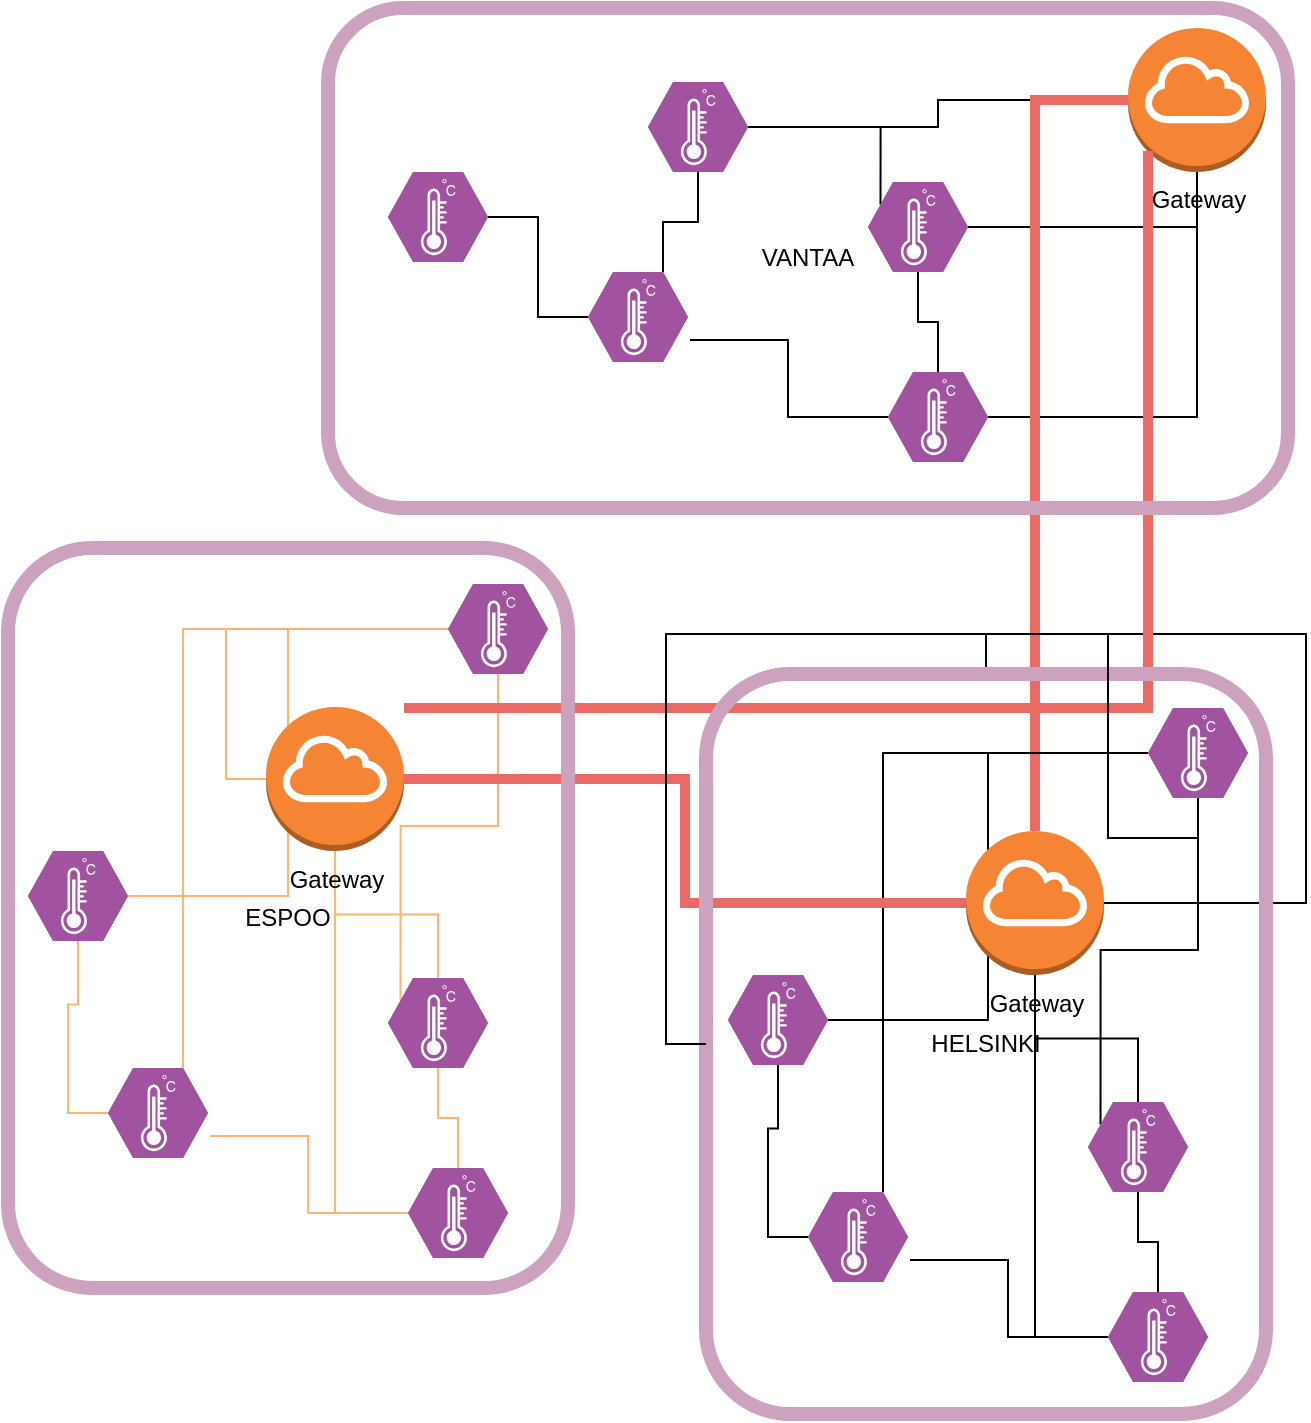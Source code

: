 <mxfile version="14.5.1" type="device"><diagram id="gtruSuKfJ2QO4LXQmoco" name="Seite-1"><mxGraphModel dx="1502" dy="1982" grid="1" gridSize="10" guides="1" tooltips="1" connect="1" arrows="1" fold="1" page="1" pageScale="1" pageWidth="827" pageHeight="1169" math="0" shadow="0"><root><mxCell id="0"/><mxCell id="1" parent="0"/><mxCell id="PXhXr3SnzrlYuE6wAPmO-10" style="edgeStyle=orthogonalEdgeStyle;rounded=0;orthogonalLoop=1;jettySize=auto;html=1;entryX=0;entryY=0.5;entryDx=0;entryDy=0;entryPerimeter=0;endArrow=none;endFill=0;" edge="1" parent="1" source="PXhXr3SnzrlYuE6wAPmO-1" target="PXhXr3SnzrlYuE6wAPmO-3"><mxGeometry relative="1" as="geometry"/></mxCell><mxCell id="PXhXr3SnzrlYuE6wAPmO-1" value="" style="verticalLabelPosition=bottom;html=1;fillColor=#A153A0;strokeColor=#ffffff;verticalAlign=top;align=center;points=[[0,0.5,0],[0.125,0.25,0],[0.25,0,0],[0.5,0,0],[0.75,0,0],[0.875,0.25,0],[1,0.5,0],[0.875,0.75,0],[0.75,1,0],[0.5,1,0],[0.125,0.75,0]];pointerEvents=1;shape=mxgraph.cisco_safe.compositeIcon;bgIcon=mxgraph.cisco_safe.design.blank_device;resIcon=mxgraph.cisco_safe.design.sensor;" vertex="1" parent="1"><mxGeometry x="480" y="42" width="50" height="45" as="geometry"/></mxCell><mxCell id="PXhXr3SnzrlYuE6wAPmO-8" style="edgeStyle=orthogonalEdgeStyle;rounded=0;orthogonalLoop=1;jettySize=auto;html=1;entryX=0.125;entryY=0.25;entryDx=0;entryDy=0;entryPerimeter=0;endArrow=none;endFill=0;" edge="1" parent="1" source="PXhXr3SnzrlYuE6wAPmO-2" target="PXhXr3SnzrlYuE6wAPmO-4"><mxGeometry relative="1" as="geometry"/></mxCell><mxCell id="PXhXr3SnzrlYuE6wAPmO-9" style="edgeStyle=orthogonalEdgeStyle;rounded=0;orthogonalLoop=1;jettySize=auto;html=1;entryX=0.75;entryY=0;entryDx=0;entryDy=0;entryPerimeter=0;endArrow=none;endFill=0;" edge="1" parent="1" source="PXhXr3SnzrlYuE6wAPmO-2" target="PXhXr3SnzrlYuE6wAPmO-3"><mxGeometry relative="1" as="geometry"/></mxCell><mxCell id="PXhXr3SnzrlYuE6wAPmO-12" style="edgeStyle=orthogonalEdgeStyle;rounded=0;orthogonalLoop=1;jettySize=auto;html=1;entryX=0;entryY=0.5;entryDx=0;entryDy=0;entryPerimeter=0;endArrow=none;endFill=0;" edge="1" parent="1" source="PXhXr3SnzrlYuE6wAPmO-2" target="PXhXr3SnzrlYuE6wAPmO-11"><mxGeometry relative="1" as="geometry"/></mxCell><mxCell id="PXhXr3SnzrlYuE6wAPmO-2" value="" style="verticalLabelPosition=bottom;html=1;fillColor=#A153A0;strokeColor=#ffffff;verticalAlign=top;align=center;points=[[0,0.5,0],[0.125,0.25,0],[0.25,0,0],[0.5,0,0],[0.75,0,0],[0.875,0.25,0],[1,0.5,0],[0.875,0.75,0],[0.75,1,0],[0.5,1,0],[0.125,0.75,0]];pointerEvents=1;shape=mxgraph.cisco_safe.compositeIcon;bgIcon=mxgraph.cisco_safe.design.blank_device;resIcon=mxgraph.cisco_safe.design.sensor;" vertex="1" parent="1"><mxGeometry x="610" y="-3" width="50" height="45" as="geometry"/></mxCell><mxCell id="PXhXr3SnzrlYuE6wAPmO-3" value="" style="verticalLabelPosition=bottom;html=1;fillColor=#A153A0;strokeColor=#ffffff;verticalAlign=top;align=center;points=[[0,0.5,0],[0.125,0.25,0],[0.25,0,0],[0.5,0,0],[0.75,0,0],[0.875,0.25,0],[1,0.5,0],[0.875,0.75,0],[0.75,1,0],[0.5,1,0],[0.125,0.75,0]];pointerEvents=1;shape=mxgraph.cisco_safe.compositeIcon;bgIcon=mxgraph.cisco_safe.design.blank_device;resIcon=mxgraph.cisco_safe.design.sensor;" vertex="1" parent="1"><mxGeometry x="580" y="92" width="50" height="45" as="geometry"/></mxCell><mxCell id="PXhXr3SnzrlYuE6wAPmO-13" style="edgeStyle=orthogonalEdgeStyle;rounded=0;orthogonalLoop=1;jettySize=auto;html=1;entryX=0.5;entryY=1;entryDx=0;entryDy=0;entryPerimeter=0;endArrow=none;endFill=0;" edge="1" parent="1" source="PXhXr3SnzrlYuE6wAPmO-4" target="PXhXr3SnzrlYuE6wAPmO-11"><mxGeometry relative="1" as="geometry"/></mxCell><mxCell id="PXhXr3SnzrlYuE6wAPmO-4" value="" style="verticalLabelPosition=bottom;html=1;fillColor=#A153A0;strokeColor=#ffffff;verticalAlign=top;align=center;points=[[0,0.5,0],[0.125,0.25,0],[0.25,0,0],[0.5,0,0],[0.75,0,0],[0.875,0.25,0],[1,0.5,0],[0.875,0.75,0],[0.75,1,0],[0.5,1,0],[0.125,0.75,0]];pointerEvents=1;shape=mxgraph.cisco_safe.compositeIcon;bgIcon=mxgraph.cisco_safe.design.blank_device;resIcon=mxgraph.cisco_safe.design.sensor;" vertex="1" parent="1"><mxGeometry x="720" y="47" width="50" height="45" as="geometry"/></mxCell><mxCell id="PXhXr3SnzrlYuE6wAPmO-6" style="edgeStyle=orthogonalEdgeStyle;rounded=0;orthogonalLoop=1;jettySize=auto;html=1;entryX=1.02;entryY=0.756;entryDx=0;entryDy=0;entryPerimeter=0;endArrow=none;endFill=0;" edge="1" parent="1" source="PXhXr3SnzrlYuE6wAPmO-5" target="PXhXr3SnzrlYuE6wAPmO-3"><mxGeometry relative="1" as="geometry"/></mxCell><mxCell id="PXhXr3SnzrlYuE6wAPmO-7" style="edgeStyle=orthogonalEdgeStyle;rounded=0;orthogonalLoop=1;jettySize=auto;html=1;entryX=0.5;entryY=1;entryDx=0;entryDy=0;entryPerimeter=0;endArrow=none;endFill=0;" edge="1" parent="1" source="PXhXr3SnzrlYuE6wAPmO-5" target="PXhXr3SnzrlYuE6wAPmO-4"><mxGeometry relative="1" as="geometry"/></mxCell><mxCell id="PXhXr3SnzrlYuE6wAPmO-14" style="edgeStyle=orthogonalEdgeStyle;rounded=0;orthogonalLoop=1;jettySize=auto;html=1;endArrow=none;endFill=0;" edge="1" parent="1" source="PXhXr3SnzrlYuE6wAPmO-5" target="PXhXr3SnzrlYuE6wAPmO-11"><mxGeometry relative="1" as="geometry"/></mxCell><mxCell id="PXhXr3SnzrlYuE6wAPmO-5" value="" style="verticalLabelPosition=bottom;html=1;fillColor=#A153A0;strokeColor=#ffffff;verticalAlign=top;align=center;points=[[0,0.5,0],[0.125,0.25,0],[0.25,0,0],[0.5,0,0],[0.75,0,0],[0.875,0.25,0],[1,0.5,0],[0.875,0.75,0],[0.75,1,0],[0.5,1,0],[0.125,0.75,0]];pointerEvents=1;shape=mxgraph.cisco_safe.compositeIcon;bgIcon=mxgraph.cisco_safe.design.blank_device;resIcon=mxgraph.cisco_safe.design.sensor;" vertex="1" parent="1"><mxGeometry x="730" y="142" width="50" height="45" as="geometry"/></mxCell><mxCell id="PXhXr3SnzrlYuE6wAPmO-30" style="edgeStyle=orthogonalEdgeStyle;rounded=0;orthogonalLoop=1;jettySize=auto;html=1;entryX=0.5;entryY=0;entryDx=0;entryDy=0;entryPerimeter=0;endArrow=none;endFill=0;fillColor=#0050ef;strokeColor=#EA6B66;strokeWidth=5;" edge="1" parent="1" source="PXhXr3SnzrlYuE6wAPmO-11" target="PXhXr3SnzrlYuE6wAPmO-28"><mxGeometry relative="1" as="geometry"/></mxCell><mxCell id="PXhXr3SnzrlYuE6wAPmO-11" value="Gateway" style="outlineConnect=0;dashed=0;verticalLabelPosition=bottom;verticalAlign=top;align=center;html=1;shape=mxgraph.aws3.internet_gateway;fillColor=#F58534;gradientColor=none;" vertex="1" parent="1"><mxGeometry x="850" y="-30" width="69" height="72" as="geometry"/></mxCell><mxCell id="PXhXr3SnzrlYuE6wAPmO-15" style="edgeStyle=orthogonalEdgeStyle;rounded=0;orthogonalLoop=1;jettySize=auto;html=1;entryX=0;entryY=0.5;entryDx=0;entryDy=0;entryPerimeter=0;endArrow=none;endFill=0;" edge="1" parent="1" source="PXhXr3SnzrlYuE6wAPmO-16" target="PXhXr3SnzrlYuE6wAPmO-21"><mxGeometry relative="1" as="geometry"/></mxCell><mxCell id="PXhXr3SnzrlYuE6wAPmO-29" style="edgeStyle=orthogonalEdgeStyle;rounded=0;orthogonalLoop=1;jettySize=auto;html=1;entryX=0;entryY=0.5;entryDx=0;entryDy=0;entryPerimeter=0;endArrow=none;endFill=0;" edge="1" parent="1" source="PXhXr3SnzrlYuE6wAPmO-16" target="PXhXr3SnzrlYuE6wAPmO-20"><mxGeometry relative="1" as="geometry"/></mxCell><mxCell id="PXhXr3SnzrlYuE6wAPmO-16" value="" style="verticalLabelPosition=bottom;html=1;fillColor=#A153A0;strokeColor=#ffffff;verticalAlign=top;align=center;points=[[0,0.5,0],[0.125,0.25,0],[0.25,0,0],[0.5,0,0],[0.75,0,0],[0.875,0.25,0],[1,0.5,0],[0.875,0.75,0],[0.75,1,0],[0.5,1,0],[0.125,0.75,0]];pointerEvents=1;shape=mxgraph.cisco_safe.compositeIcon;bgIcon=mxgraph.cisco_safe.design.blank_device;resIcon=mxgraph.cisco_safe.design.sensor;" vertex="1" parent="1"><mxGeometry x="650" y="443.5" width="50" height="45" as="geometry"/></mxCell><mxCell id="PXhXr3SnzrlYuE6wAPmO-17" style="edgeStyle=orthogonalEdgeStyle;rounded=0;orthogonalLoop=1;jettySize=auto;html=1;entryX=0.125;entryY=0.25;entryDx=0;entryDy=0;entryPerimeter=0;endArrow=none;endFill=0;" edge="1" parent="1" source="PXhXr3SnzrlYuE6wAPmO-20" target="PXhXr3SnzrlYuE6wAPmO-23"><mxGeometry relative="1" as="geometry"/></mxCell><mxCell id="PXhXr3SnzrlYuE6wAPmO-18" style="edgeStyle=orthogonalEdgeStyle;rounded=0;orthogonalLoop=1;jettySize=auto;html=1;entryX=0.75;entryY=0;entryDx=0;entryDy=0;entryPerimeter=0;endArrow=none;endFill=0;" edge="1" parent="1" source="PXhXr3SnzrlYuE6wAPmO-20" target="PXhXr3SnzrlYuE6wAPmO-21"><mxGeometry relative="1" as="geometry"/></mxCell><mxCell id="PXhXr3SnzrlYuE6wAPmO-19" style="edgeStyle=orthogonalEdgeStyle;rounded=0;orthogonalLoop=1;jettySize=auto;html=1;entryX=0;entryY=0.5;entryDx=0;entryDy=0;entryPerimeter=0;endArrow=none;endFill=0;" edge="1" parent="1" source="PXhXr3SnzrlYuE6wAPmO-54" target="PXhXr3SnzrlYuE6wAPmO-28"><mxGeometry relative="1" as="geometry"/></mxCell><mxCell id="PXhXr3SnzrlYuE6wAPmO-20" value="" style="verticalLabelPosition=bottom;html=1;fillColor=#A153A0;strokeColor=#ffffff;verticalAlign=top;align=center;points=[[0,0.5,0],[0.125,0.25,0],[0.25,0,0],[0.5,0,0],[0.75,0,0],[0.875,0.25,0],[1,0.5,0],[0.875,0.75,0],[0.75,1,0],[0.5,1,0],[0.125,0.75,0]];pointerEvents=1;shape=mxgraph.cisco_safe.compositeIcon;bgIcon=mxgraph.cisco_safe.design.blank_device;resIcon=mxgraph.cisco_safe.design.sensor;" vertex="1" parent="1"><mxGeometry x="860" y="310" width="50" height="45" as="geometry"/></mxCell><mxCell id="PXhXr3SnzrlYuE6wAPmO-21" value="" style="verticalLabelPosition=bottom;html=1;fillColor=#A153A0;strokeColor=#ffffff;verticalAlign=top;align=center;points=[[0,0.5,0],[0.125,0.25,0],[0.25,0,0],[0.5,0,0],[0.75,0,0],[0.875,0.25,0],[1,0.5,0],[0.875,0.75,0],[0.75,1,0],[0.5,1,0],[0.125,0.75,0]];pointerEvents=1;shape=mxgraph.cisco_safe.compositeIcon;bgIcon=mxgraph.cisco_safe.design.blank_device;resIcon=mxgraph.cisco_safe.design.sensor;" vertex="1" parent="1"><mxGeometry x="690" y="552" width="50" height="45" as="geometry"/></mxCell><mxCell id="PXhXr3SnzrlYuE6wAPmO-22" style="edgeStyle=orthogonalEdgeStyle;rounded=0;orthogonalLoop=1;jettySize=auto;html=1;entryX=0.5;entryY=1;entryDx=0;entryDy=0;entryPerimeter=0;endArrow=none;endFill=0;" edge="1" parent="1" source="PXhXr3SnzrlYuE6wAPmO-23" target="PXhXr3SnzrlYuE6wAPmO-28"><mxGeometry relative="1" as="geometry"/></mxCell><mxCell id="PXhXr3SnzrlYuE6wAPmO-23" value="" style="verticalLabelPosition=bottom;html=1;fillColor=#A153A0;strokeColor=#ffffff;verticalAlign=top;align=center;points=[[0,0.5,0],[0.125,0.25,0],[0.25,0,0],[0.5,0,0],[0.75,0,0],[0.875,0.25,0],[1,0.5,0],[0.875,0.75,0],[0.75,1,0],[0.5,1,0],[0.125,0.75,0]];pointerEvents=1;shape=mxgraph.cisco_safe.compositeIcon;bgIcon=mxgraph.cisco_safe.design.blank_device;resIcon=mxgraph.cisco_safe.design.sensor;" vertex="1" parent="1"><mxGeometry x="830" y="507" width="50" height="45" as="geometry"/></mxCell><mxCell id="PXhXr3SnzrlYuE6wAPmO-24" style="edgeStyle=orthogonalEdgeStyle;rounded=0;orthogonalLoop=1;jettySize=auto;html=1;entryX=1.02;entryY=0.756;entryDx=0;entryDy=0;entryPerimeter=0;endArrow=none;endFill=0;" edge="1" parent="1" source="PXhXr3SnzrlYuE6wAPmO-27" target="PXhXr3SnzrlYuE6wAPmO-21"><mxGeometry relative="1" as="geometry"/></mxCell><mxCell id="PXhXr3SnzrlYuE6wAPmO-25" style="edgeStyle=orthogonalEdgeStyle;rounded=0;orthogonalLoop=1;jettySize=auto;html=1;entryX=0.5;entryY=1;entryDx=0;entryDy=0;entryPerimeter=0;endArrow=none;endFill=0;" edge="1" parent="1" source="PXhXr3SnzrlYuE6wAPmO-27" target="PXhXr3SnzrlYuE6wAPmO-23"><mxGeometry relative="1" as="geometry"/></mxCell><mxCell id="PXhXr3SnzrlYuE6wAPmO-26" style="edgeStyle=orthogonalEdgeStyle;rounded=0;orthogonalLoop=1;jettySize=auto;html=1;endArrow=none;endFill=0;" edge="1" parent="1" source="PXhXr3SnzrlYuE6wAPmO-27" target="PXhXr3SnzrlYuE6wAPmO-28"><mxGeometry relative="1" as="geometry"/></mxCell><mxCell id="PXhXr3SnzrlYuE6wAPmO-27" value="" style="verticalLabelPosition=bottom;html=1;fillColor=#A153A0;strokeColor=#ffffff;verticalAlign=top;align=center;points=[[0,0.5,0],[0.125,0.25,0],[0.25,0,0],[0.5,0,0],[0.75,0,0],[0.875,0.25,0],[1,0.5,0],[0.875,0.75,0],[0.75,1,0],[0.5,1,0],[0.125,0.75,0]];pointerEvents=1;shape=mxgraph.cisco_safe.compositeIcon;bgIcon=mxgraph.cisco_safe.design.blank_device;resIcon=mxgraph.cisco_safe.design.sensor;" vertex="1" parent="1"><mxGeometry x="840" y="602" width="50" height="45" as="geometry"/></mxCell><mxCell id="PXhXr3SnzrlYuE6wAPmO-28" value="Gateway" style="outlineConnect=0;dashed=0;verticalLabelPosition=bottom;verticalAlign=top;align=center;html=1;shape=mxgraph.aws3.internet_gateway;fillColor=#F58534;gradientColor=none;" vertex="1" parent="1"><mxGeometry x="769" y="371.5" width="69" height="72" as="geometry"/></mxCell><mxCell id="PXhXr3SnzrlYuE6wAPmO-31" style="edgeStyle=orthogonalEdgeStyle;rounded=0;orthogonalLoop=1;jettySize=auto;html=1;entryX=0;entryY=0.5;entryDx=0;entryDy=0;entryPerimeter=0;endArrow=none;endFill=0;strokeColor=#FFB570;" edge="1" parent="1" source="PXhXr3SnzrlYuE6wAPmO-33" target="PXhXr3SnzrlYuE6wAPmO-38"><mxGeometry relative="1" as="geometry"/></mxCell><mxCell id="PXhXr3SnzrlYuE6wAPmO-32" style="edgeStyle=orthogonalEdgeStyle;rounded=0;orthogonalLoop=1;jettySize=auto;html=1;entryX=0;entryY=0.5;entryDx=0;entryDy=0;entryPerimeter=0;endArrow=none;endFill=0;strokeColor=#FFB570;" edge="1" parent="1" source="PXhXr3SnzrlYuE6wAPmO-33" target="PXhXr3SnzrlYuE6wAPmO-37"><mxGeometry relative="1" as="geometry"/></mxCell><mxCell id="PXhXr3SnzrlYuE6wAPmO-33" value="" style="verticalLabelPosition=bottom;html=1;fillColor=#A153A0;strokeColor=#ffffff;verticalAlign=top;align=center;points=[[0,0.5,0],[0.125,0.25,0],[0.25,0,0],[0.5,0,0],[0.75,0,0],[0.875,0.25,0],[1,0.5,0],[0.875,0.75,0],[0.75,1,0],[0.5,1,0],[0.125,0.75,0]];pointerEvents=1;shape=mxgraph.cisco_safe.compositeIcon;bgIcon=mxgraph.cisco_safe.design.blank_device;resIcon=mxgraph.cisco_safe.design.sensor;" vertex="1" parent="1"><mxGeometry x="300" y="381.5" width="50" height="45" as="geometry"/></mxCell><mxCell id="PXhXr3SnzrlYuE6wAPmO-34" style="edgeStyle=orthogonalEdgeStyle;rounded=0;orthogonalLoop=1;jettySize=auto;html=1;entryX=0.125;entryY=0.25;entryDx=0;entryDy=0;entryPerimeter=0;endArrow=none;endFill=0;strokeColor=#FFB570;" edge="1" parent="1" source="PXhXr3SnzrlYuE6wAPmO-37" target="PXhXr3SnzrlYuE6wAPmO-40"><mxGeometry relative="1" as="geometry"/></mxCell><mxCell id="PXhXr3SnzrlYuE6wAPmO-35" style="edgeStyle=orthogonalEdgeStyle;rounded=0;orthogonalLoop=1;jettySize=auto;html=1;entryX=0.75;entryY=0;entryDx=0;entryDy=0;entryPerimeter=0;endArrow=none;endFill=0;fillColor=#ffcccc;strokeColor=#FFB570;" edge="1" parent="1" source="PXhXr3SnzrlYuE6wAPmO-37" target="PXhXr3SnzrlYuE6wAPmO-38"><mxGeometry relative="1" as="geometry"/></mxCell><mxCell id="PXhXr3SnzrlYuE6wAPmO-36" style="edgeStyle=orthogonalEdgeStyle;rounded=0;orthogonalLoop=1;jettySize=auto;html=1;entryX=0;entryY=0.5;entryDx=0;entryDy=0;entryPerimeter=0;endArrow=none;endFill=0;strokeColor=#FFB570;" edge="1" parent="1" source="PXhXr3SnzrlYuE6wAPmO-37" target="PXhXr3SnzrlYuE6wAPmO-45"><mxGeometry relative="1" as="geometry"/></mxCell><mxCell id="PXhXr3SnzrlYuE6wAPmO-37" value="" style="verticalLabelPosition=bottom;html=1;fillColor=#A153A0;strokeColor=#ffffff;verticalAlign=top;align=center;points=[[0,0.5,0],[0.125,0.25,0],[0.25,0,0],[0.5,0,0],[0.75,0,0],[0.875,0.25,0],[1,0.5,0],[0.875,0.75,0],[0.75,1,0],[0.5,1,0],[0.125,0.75,0]];pointerEvents=1;shape=mxgraph.cisco_safe.compositeIcon;bgIcon=mxgraph.cisco_safe.design.blank_device;resIcon=mxgraph.cisco_safe.design.sensor;" vertex="1" parent="1"><mxGeometry x="510" y="248" width="50" height="45" as="geometry"/></mxCell><mxCell id="PXhXr3SnzrlYuE6wAPmO-38" value="" style="verticalLabelPosition=bottom;html=1;fillColor=#A153A0;strokeColor=#ffffff;verticalAlign=top;align=center;points=[[0,0.5,0],[0.125,0.25,0],[0.25,0,0],[0.5,0,0],[0.75,0,0],[0.875,0.25,0],[1,0.5,0],[0.875,0.75,0],[0.75,1,0],[0.5,1,0],[0.125,0.75,0]];pointerEvents=1;shape=mxgraph.cisco_safe.compositeIcon;bgIcon=mxgraph.cisco_safe.design.blank_device;resIcon=mxgraph.cisco_safe.design.sensor;" vertex="1" parent="1"><mxGeometry x="340" y="490" width="50" height="45" as="geometry"/></mxCell><mxCell id="PXhXr3SnzrlYuE6wAPmO-39" style="edgeStyle=orthogonalEdgeStyle;rounded=0;orthogonalLoop=1;jettySize=auto;html=1;entryX=0.5;entryY=1;entryDx=0;entryDy=0;entryPerimeter=0;endArrow=none;endFill=0;strokeColor=#FFB570;" edge="1" parent="1" source="PXhXr3SnzrlYuE6wAPmO-40" target="PXhXr3SnzrlYuE6wAPmO-45"><mxGeometry relative="1" as="geometry"/></mxCell><mxCell id="PXhXr3SnzrlYuE6wAPmO-40" value="" style="verticalLabelPosition=bottom;html=1;fillColor=#A153A0;strokeColor=#ffffff;verticalAlign=top;align=center;points=[[0,0.5,0],[0.125,0.25,0],[0.25,0,0],[0.5,0,0],[0.75,0,0],[0.875,0.25,0],[1,0.5,0],[0.875,0.75,0],[0.75,1,0],[0.5,1,0],[0.125,0.75,0]];pointerEvents=1;shape=mxgraph.cisco_safe.compositeIcon;bgIcon=mxgraph.cisco_safe.design.blank_device;resIcon=mxgraph.cisco_safe.design.sensor;" vertex="1" parent="1"><mxGeometry x="480" y="445" width="50" height="45" as="geometry"/></mxCell><mxCell id="PXhXr3SnzrlYuE6wAPmO-41" style="edgeStyle=orthogonalEdgeStyle;rounded=0;orthogonalLoop=1;jettySize=auto;html=1;entryX=1.02;entryY=0.756;entryDx=0;entryDy=0;entryPerimeter=0;endArrow=none;endFill=0;strokeColor=#FFB570;" edge="1" parent="1" source="PXhXr3SnzrlYuE6wAPmO-44" target="PXhXr3SnzrlYuE6wAPmO-38"><mxGeometry relative="1" as="geometry"/></mxCell><mxCell id="PXhXr3SnzrlYuE6wAPmO-42" style="edgeStyle=orthogonalEdgeStyle;rounded=0;orthogonalLoop=1;jettySize=auto;html=1;entryX=0.5;entryY=1;entryDx=0;entryDy=0;entryPerimeter=0;endArrow=none;endFill=0;strokeColor=#FFB570;" edge="1" parent="1" source="PXhXr3SnzrlYuE6wAPmO-44" target="PXhXr3SnzrlYuE6wAPmO-40"><mxGeometry relative="1" as="geometry"/></mxCell><mxCell id="PXhXr3SnzrlYuE6wAPmO-43" style="edgeStyle=orthogonalEdgeStyle;rounded=0;orthogonalLoop=1;jettySize=auto;html=1;endArrow=none;endFill=0;strokeColor=#FFB570;" edge="1" parent="1" source="PXhXr3SnzrlYuE6wAPmO-44" target="PXhXr3SnzrlYuE6wAPmO-45"><mxGeometry relative="1" as="geometry"/></mxCell><mxCell id="PXhXr3SnzrlYuE6wAPmO-44" value="" style="verticalLabelPosition=bottom;html=1;fillColor=#A153A0;strokeColor=#ffffff;verticalAlign=top;align=center;points=[[0,0.5,0],[0.125,0.25,0],[0.25,0,0],[0.5,0,0],[0.75,0,0],[0.875,0.25,0],[1,0.5,0],[0.875,0.75,0],[0.75,1,0],[0.5,1,0],[0.125,0.75,0]];pointerEvents=1;shape=mxgraph.cisco_safe.compositeIcon;bgIcon=mxgraph.cisco_safe.design.blank_device;resIcon=mxgraph.cisco_safe.design.sensor;" vertex="1" parent="1"><mxGeometry x="490" y="540" width="50" height="45" as="geometry"/></mxCell><mxCell id="PXhXr3SnzrlYuE6wAPmO-46" style="edgeStyle=orthogonalEdgeStyle;rounded=0;orthogonalLoop=1;jettySize=auto;html=1;entryX=0;entryY=0.5;entryDx=0;entryDy=0;entryPerimeter=0;endArrow=none;endFill=0;strokeColor=#EA6B66;strokeWidth=5;" edge="1" parent="1" source="PXhXr3SnzrlYuE6wAPmO-45" target="PXhXr3SnzrlYuE6wAPmO-28"><mxGeometry relative="1" as="geometry"/></mxCell><mxCell id="PXhXr3SnzrlYuE6wAPmO-47" style="edgeStyle=orthogonalEdgeStyle;rounded=0;orthogonalLoop=1;jettySize=auto;html=1;entryX=0.145;entryY=0.855;entryDx=0;entryDy=0;entryPerimeter=0;endArrow=none;endFill=0;strokeColor=#EA6B66;strokeWidth=5;" edge="1" parent="1" source="PXhXr3SnzrlYuE6wAPmO-45" target="PXhXr3SnzrlYuE6wAPmO-11"><mxGeometry relative="1" as="geometry"><Array as="points"><mxPoint x="860" y="310"/></Array></mxGeometry></mxCell><mxCell id="PXhXr3SnzrlYuE6wAPmO-45" value="Gateway" style="outlineConnect=0;dashed=0;verticalLabelPosition=bottom;verticalAlign=top;align=center;html=1;shape=mxgraph.aws3.internet_gateway;fillColor=#F58534;gradientColor=none;" vertex="1" parent="1"><mxGeometry x="419" y="309.5" width="69" height="72" as="geometry"/></mxCell><mxCell id="PXhXr3SnzrlYuE6wAPmO-53" value="ESPOO" style="rounded=1;whiteSpace=wrap;html=1;strokeColor=#CDA2BE;strokeWidth=7;fillColor=none;" vertex="1" parent="1"><mxGeometry x="290" y="230" width="280" height="370" as="geometry"/></mxCell><mxCell id="PXhXr3SnzrlYuE6wAPmO-54" value="HELSINKI" style="rounded=1;whiteSpace=wrap;html=1;strokeColor=#CDA2BE;strokeWidth=7;fillColor=none;" vertex="1" parent="1"><mxGeometry x="639" y="293" width="280" height="370" as="geometry"/></mxCell><mxCell id="PXhXr3SnzrlYuE6wAPmO-55" style="edgeStyle=orthogonalEdgeStyle;rounded=0;orthogonalLoop=1;jettySize=auto;html=1;entryX=0;entryY=0.5;entryDx=0;entryDy=0;entryPerimeter=0;endArrow=none;endFill=0;" edge="1" parent="1" source="PXhXr3SnzrlYuE6wAPmO-20" target="PXhXr3SnzrlYuE6wAPmO-54"><mxGeometry relative="1" as="geometry"><mxPoint x="860" y="332.5" as="sourcePoint"/><mxPoint x="769" y="407.5" as="targetPoint"/></mxGeometry></mxCell><mxCell id="PXhXr3SnzrlYuE6wAPmO-56" value="VANTAA" style="rounded=1;whiteSpace=wrap;html=1;strokeColor=#CDA2BE;strokeWidth=7;fillColor=none;" vertex="1" parent="1"><mxGeometry x="450" y="-40" width="480" height="250" as="geometry"/></mxCell></root></mxGraphModel></diagram></mxfile>